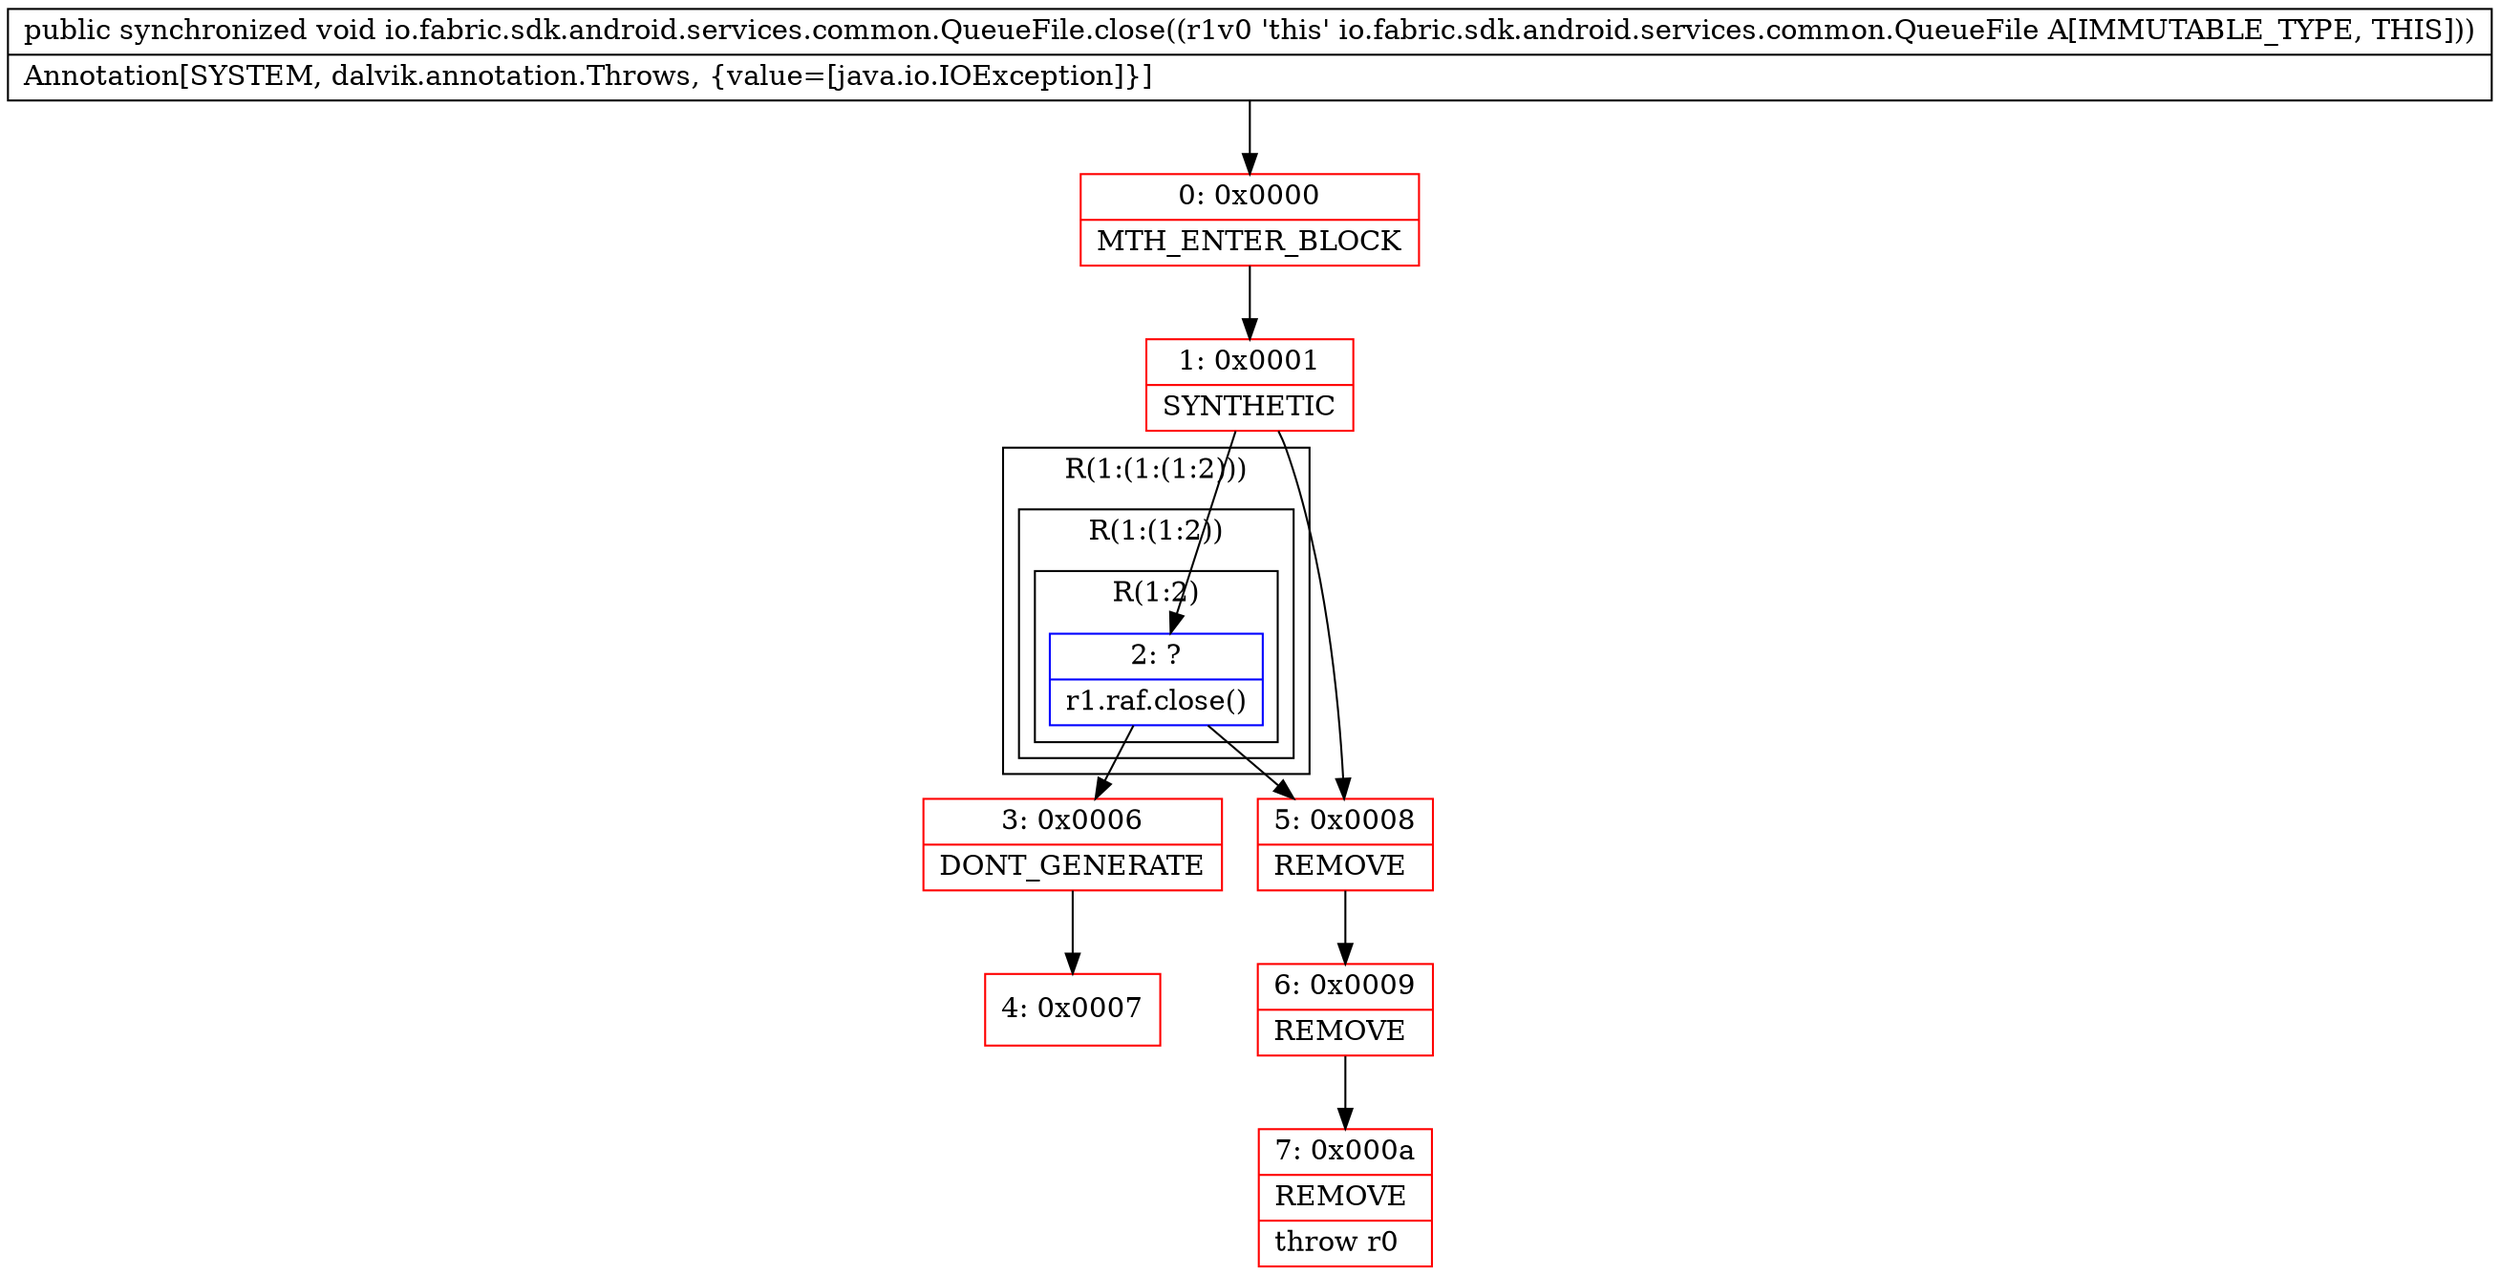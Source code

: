 digraph "CFG forio.fabric.sdk.android.services.common.QueueFile.close()V" {
subgraph cluster_Region_2030747990 {
label = "R(1:(1:(1:2)))";
node [shape=record,color=blue];
subgraph cluster_Region_1468838264 {
label = "R(1:(1:2))";
node [shape=record,color=blue];
subgraph cluster_Region_1006288022 {
label = "R(1:2)";
node [shape=record,color=blue];
Node_2 [shape=record,label="{2\:\ ?|r1.raf.close()\l}"];
}
}
}
Node_0 [shape=record,color=red,label="{0\:\ 0x0000|MTH_ENTER_BLOCK\l}"];
Node_1 [shape=record,color=red,label="{1\:\ 0x0001|SYNTHETIC\l}"];
Node_3 [shape=record,color=red,label="{3\:\ 0x0006|DONT_GENERATE\l}"];
Node_4 [shape=record,color=red,label="{4\:\ 0x0007}"];
Node_5 [shape=record,color=red,label="{5\:\ 0x0008|REMOVE\l}"];
Node_6 [shape=record,color=red,label="{6\:\ 0x0009|REMOVE\l}"];
Node_7 [shape=record,color=red,label="{7\:\ 0x000a|REMOVE\l|throw r0\l}"];
MethodNode[shape=record,label="{public synchronized void io.fabric.sdk.android.services.common.QueueFile.close((r1v0 'this' io.fabric.sdk.android.services.common.QueueFile A[IMMUTABLE_TYPE, THIS]))  | Annotation[SYSTEM, dalvik.annotation.Throws, \{value=[java.io.IOException]\}]\l}"];
MethodNode -> Node_0;
Node_2 -> Node_3;
Node_2 -> Node_5;
Node_0 -> Node_1;
Node_1 -> Node_2;
Node_1 -> Node_5;
Node_3 -> Node_4;
Node_5 -> Node_6;
Node_6 -> Node_7;
}


